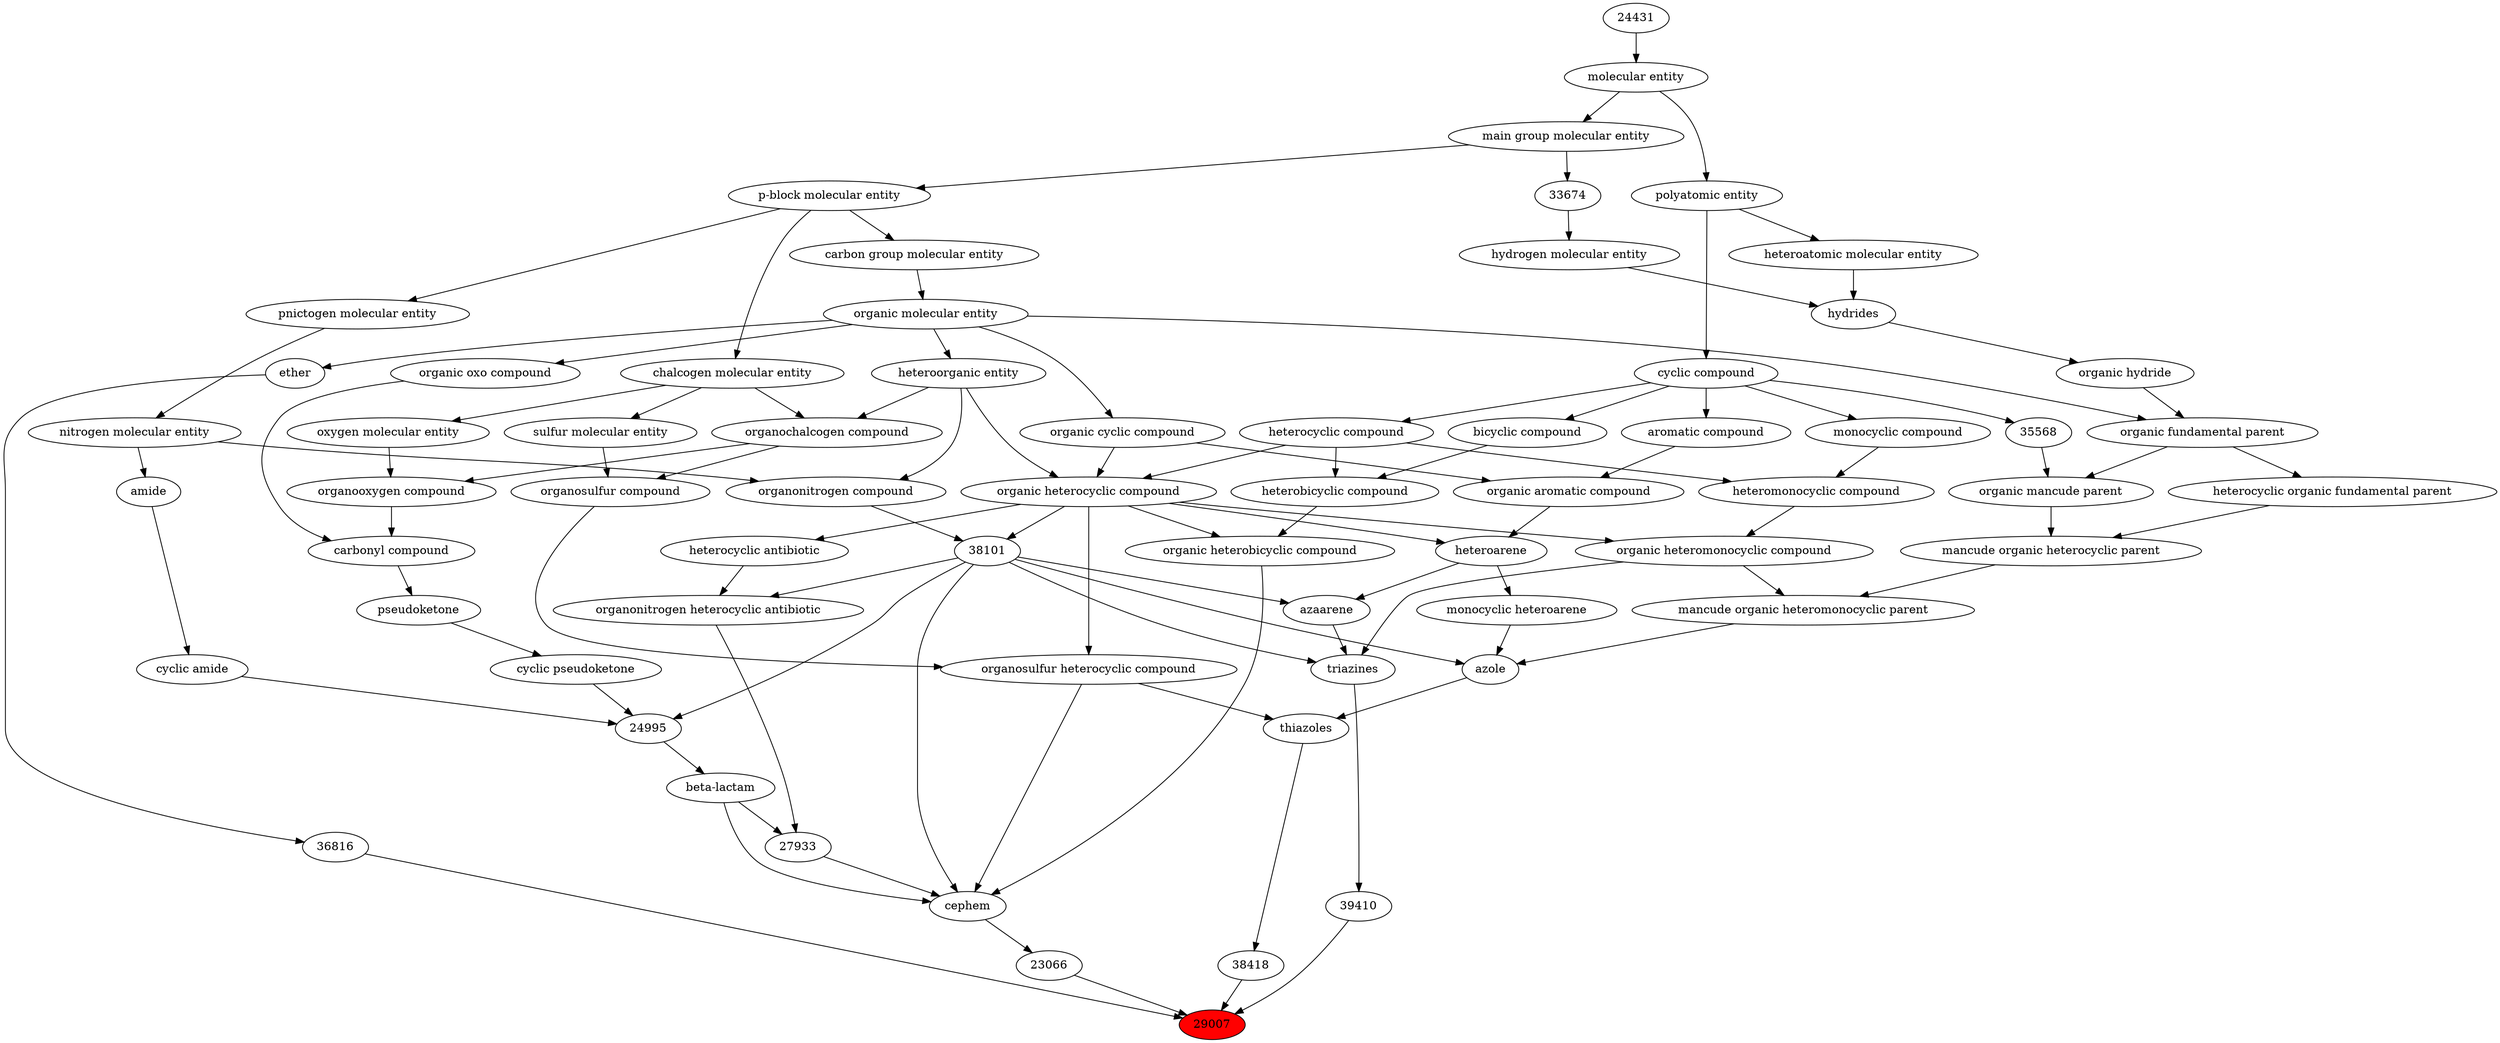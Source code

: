digraph tree{ 
29007 [label="29007" fillcolor=red style=filled]
23066 -> 29007
39410 -> 29007
38418 -> 29007
36816 -> 29007
23066 [label="23066"]
38311 -> 23066
39410 [label="39410"]
38102 -> 39410
38418 [label="38418"]
48901 -> 38418
36816 [label="36816"]
25698 -> 36816
38311 [label="cephem"]
27171 -> 38311
38101 -> 38311
38106 -> 38311
27933 -> 38311
35627 -> 38311
38102 [label="triazines"]
25693 -> 38102
38101 -> 38102
50893 -> 38102
48901 [label="thiazoles"]
38106 -> 48901
68452 -> 48901
25698 [label="ether"]
50860 -> 25698
27171 [label="organic heterobicyclic compound"]
33672 -> 27171
24532 -> 27171
38101 [label="38101"]
24532 -> 38101
35352 -> 38101
38106 [label="organosulfur heterocyclic compound"]
33261 -> 38106
24532 -> 38106
27933 [label="27933"]
35627 -> 27933
25558 -> 27933
35627 [label="beta-lactam"]
24995 -> 35627
25693 [label="organic heteromonocyclic compound"]
33670 -> 25693
24532 -> 25693
50893 [label="azaarene"]
38101 -> 50893
33833 -> 50893
68452 [label="azole"]
35555 -> 68452
38179 -> 68452
38101 -> 68452
50860 [label="organic molecular entity"]
33582 -> 50860
33672 [label="heterobicyclic compound"]
33636 -> 33672
5686 -> 33672
24532 [label="organic heterocyclic compound"]
33285 -> 24532
33832 -> 24532
5686 -> 24532
35352 [label="organonitrogen compound"]
51143 -> 35352
33285 -> 35352
33261 [label="organosulfur compound"]
36962 -> 33261
26835 -> 33261
25558 [label="organonitrogen heterocyclic antibiotic"]
38101 -> 25558
24531 -> 25558
24995 [label="24995"]
36588 -> 24995
38101 -> 24995
23443 -> 24995
33670 [label="heteromonocyclic compound"]
5686 -> 33670
33661 -> 33670
33833 [label="heteroarene"]
33659 -> 33833
24532 -> 33833
35555 [label="mancude organic heteromonocyclic parent"]
25693 -> 35555
35571 -> 35555
38179 [label="monocyclic heteroarene"]
33833 -> 38179
33582 [label="carbon group molecular entity"]
33675 -> 33582
33636 [label="bicyclic compound"]
33595 -> 33636
5686 [label="heterocyclic compound"]
33595 -> 5686
33285 [label="heteroorganic entity"]
50860 -> 33285
33832 [label="organic cyclic compound"]
50860 -> 33832
51143 [label="nitrogen molecular entity"]
33302 -> 51143
36962 [label="organochalcogen compound"]
33285 -> 36962
33304 -> 36962
26835 [label="sulfur molecular entity"]
33304 -> 26835
24531 [label="heterocyclic antibiotic"]
24532 -> 24531
36588 [label="cyclic pseudoketone"]
36585 -> 36588
23443 [label="cyclic amide"]
32988 -> 23443
33661 [label="monocyclic compound"]
33595 -> 33661
33659 [label="organic aromatic compound"]
33832 -> 33659
33655 -> 33659
35571 [label="mancude organic heterocyclic parent"]
35573 -> 35571
35552 -> 35571
33675 [label="p-block molecular entity"]
33579 -> 33675
33595 [label="cyclic compound"]
36357 -> 33595
33302 [label="pnictogen molecular entity"]
33675 -> 33302
33304 [label="chalcogen molecular entity"]
33675 -> 33304
36585 [label="pseudoketone"]
36586 -> 36585
32988 [label="amide"]
51143 -> 32988
33655 [label="aromatic compound"]
33595 -> 33655
35573 [label="organic mancude parent"]
35568 -> 35573
33245 -> 35573
35552 [label="heterocyclic organic fundamental parent"]
33245 -> 35552
33579 [label="main group molecular entity"]
23367 -> 33579
36357 [label="polyatomic entity"]
23367 -> 36357
36586 [label="carbonyl compound"]
36587 -> 36586
36963 -> 36586
35568 [label="35568"]
33595 -> 35568
33245 [label="organic fundamental parent"]
50860 -> 33245
37175 -> 33245
23367 [label="molecular entity"]
24431 -> 23367
36587 [label="organic oxo compound"]
50860 -> 36587
36963 [label="organooxygen compound"]
36962 -> 36963
25806 -> 36963
37175 [label="organic hydride"]
33692 -> 37175
24431 [label="24431"]
25806 [label="oxygen molecular entity"]
33304 -> 25806
33692 [label="hydrides"]
33608 -> 33692
37577 -> 33692
33608 [label="hydrogen molecular entity"]
33674 -> 33608
37577 [label="heteroatomic molecular entity"]
36357 -> 37577
33674 [label="33674"]
33579 -> 33674
}